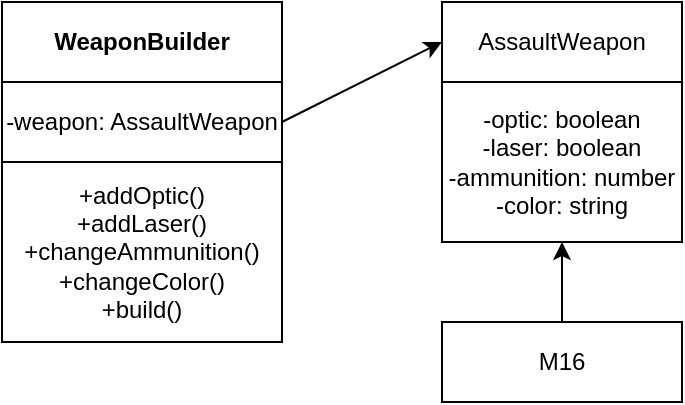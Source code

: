 <mxfile>
    <diagram id="sGyF9RormThGsXX5U5nF" name="Page-1">
        <mxGraphModel dx="773" dy="502" grid="1" gridSize="10" guides="1" tooltips="1" connect="1" arrows="1" fold="1" page="1" pageScale="1" pageWidth="827" pageHeight="1169" math="0" shadow="0">
            <root>
                <mxCell id="0"/>
                <mxCell id="1" parent="0"/>
                <mxCell id="2" value="&lt;b&gt;WeaponBuilder&lt;/b&gt;" style="rounded=0;whiteSpace=wrap;html=1;" vertex="1" parent="1">
                    <mxGeometry x="300" y="120" width="140" height="40" as="geometry"/>
                </mxCell>
                <mxCell id="3" value="-weapon: AssaultWeapon" style="rounded=0;whiteSpace=wrap;html=1;" vertex="1" parent="1">
                    <mxGeometry x="300" y="160" width="140" height="40" as="geometry"/>
                </mxCell>
                <mxCell id="4" value="+addOptic()&lt;br&gt;+addLaser()&lt;br&gt;+changeAmmunition()&lt;br&gt;+changeColor()&lt;br&gt;+build()" style="rounded=0;whiteSpace=wrap;html=1;" vertex="1" parent="1">
                    <mxGeometry x="300" y="200" width="140" height="90" as="geometry"/>
                </mxCell>
                <mxCell id="5" value="AssaultWeapon" style="rounded=0;whiteSpace=wrap;html=1;" vertex="1" parent="1">
                    <mxGeometry x="520" y="120" width="120" height="40" as="geometry"/>
                </mxCell>
                <mxCell id="6" value="-optic: boolean&lt;br&gt;-laser: boolean&lt;br&gt;-ammunition: number&lt;br&gt;-color: string" style="rounded=0;whiteSpace=wrap;html=1;" vertex="1" parent="1">
                    <mxGeometry x="520" y="160" width="120" height="80" as="geometry"/>
                </mxCell>
                <mxCell id="7" value="" style="endArrow=classic;html=1;exitX=1;exitY=0.5;exitDx=0;exitDy=0;entryX=0;entryY=0.5;entryDx=0;entryDy=0;" edge="1" parent="1" source="3" target="5">
                    <mxGeometry width="50" height="50" relative="1" as="geometry">
                        <mxPoint x="440" y="210" as="sourcePoint"/>
                        <mxPoint x="490" y="160" as="targetPoint"/>
                    </mxGeometry>
                </mxCell>
                <mxCell id="8" value="M16" style="rounded=0;whiteSpace=wrap;html=1;" vertex="1" parent="1">
                    <mxGeometry x="520" y="280" width="120" height="40" as="geometry"/>
                </mxCell>
                <mxCell id="9" value="" style="endArrow=classic;html=1;entryX=0.5;entryY=1;entryDx=0;entryDy=0;" edge="1" parent="1" target="6">
                    <mxGeometry width="50" height="50" relative="1" as="geometry">
                        <mxPoint x="580" y="280" as="sourcePoint"/>
                        <mxPoint x="610" y="250" as="targetPoint"/>
                    </mxGeometry>
                </mxCell>
            </root>
        </mxGraphModel>
    </diagram>
</mxfile>